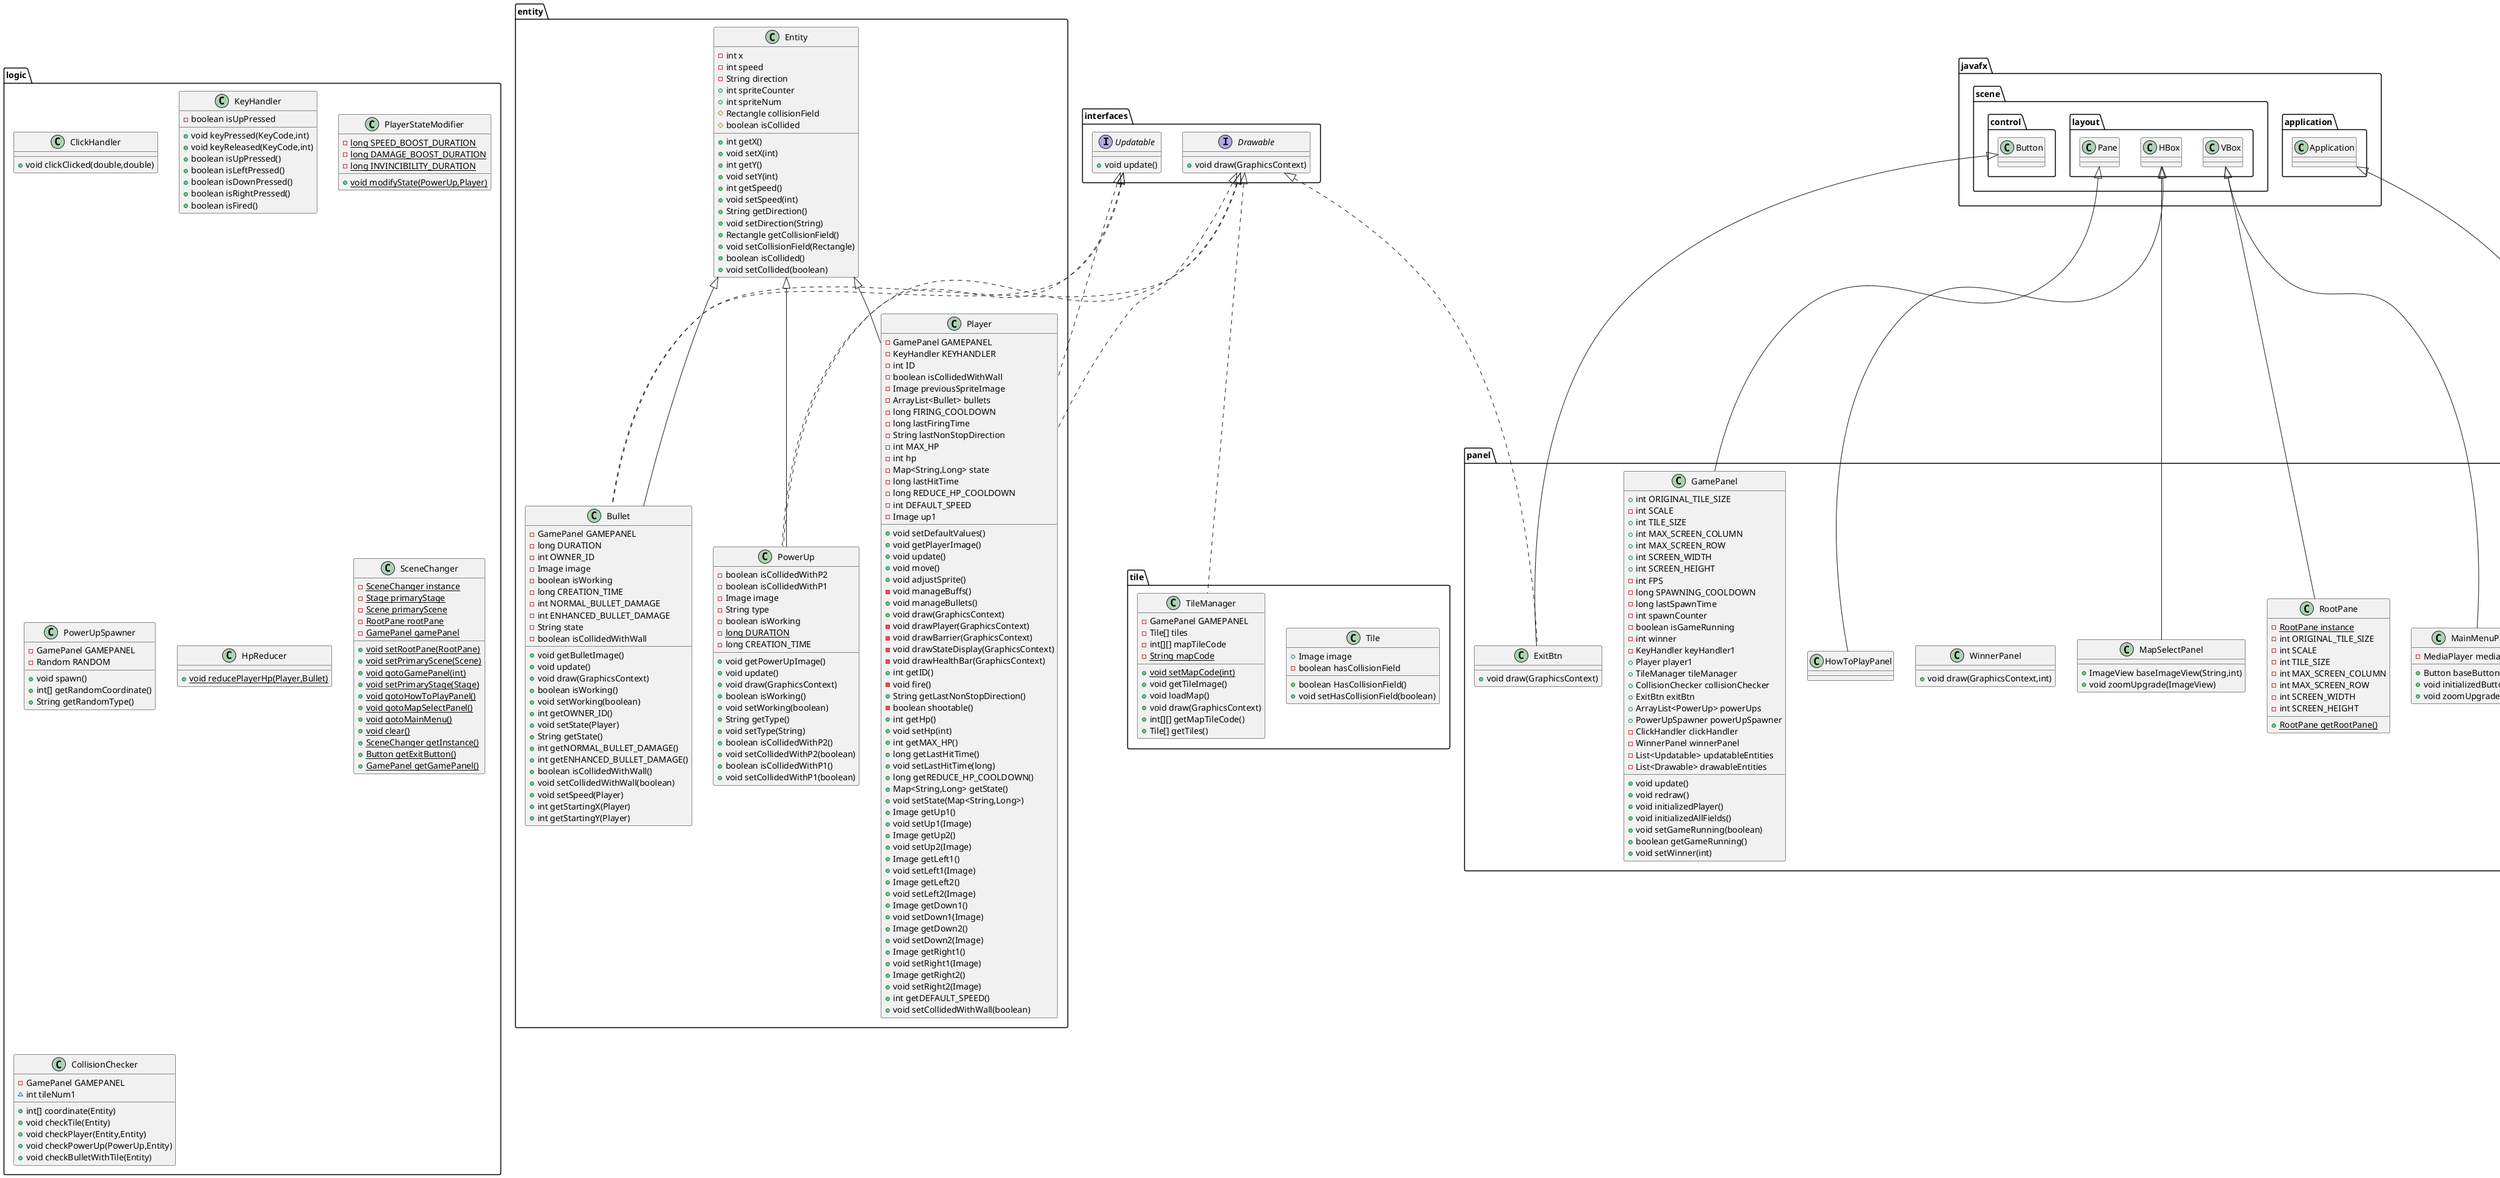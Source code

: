 @startuml
class logic.ClickHandler {
+ void clickClicked(double,double)
}

class panel.ExitBtn {
+ void draw(GraphicsContext)
}

class panel.RootPane {
- {static} RootPane instance
- int ORIGINAL_TILE_SIZE
- int SCALE
- int TILE_SIZE
- int MAX_SCREEN_COLUMN
- int MAX_SCREEN_ROW
- int SCREEN_WIDTH
- int SCREEN_HEIGHT
+ {static} RootPane getRootPane()
}


class entity.Entity {
- int x
- int speed
- String direction
+ int spriteCounter
+ int spriteNum
# Rectangle collisionField
# boolean isCollided
+ int getX()
+ void setX(int)
+ int getY()
+ void setY(int)
+ int getSpeed()
+ void setSpeed(int)
+ String getDirection()
+ void setDirection(String)
+ Rectangle getCollisionField()
+ void setCollisionField(Rectangle)
+ boolean isCollided()
+ void setCollided(boolean)
}


class panel.GamePanel {
+ int ORIGINAL_TILE_SIZE
- int SCALE
+ int TILE_SIZE
+ int MAX_SCREEN_COLUMN
+ int MAX_SCREEN_ROW
+ int SCREEN_WIDTH
+ int SCREEN_HEIGHT
- int FPS
- long SPAWNING_COOLDOWN
- long lastSpawnTime
- int spawnCounter
- boolean isGameRunning
- int winner
- KeyHandler keyHandler1
+ Player player1
+ TileManager tileManager
+ CollisionChecker collisionChecker
+ ExitBtn exitBtn
+ ArrayList<PowerUp> powerUps
+ PowerUpSpawner powerUpSpawner
- ClickHandler clickHandler
- WinnerPanel winnerPanel
- List<Updatable> updatableEntities
- List<Drawable> drawableEntities
+ void update()
+ void redraw()
+ void initializedPlayer()
+ void initializedAllFields()
+ void setGameRunning(boolean)
+ boolean getGameRunning()
+ void setWinner(int)
}


class logic.KeyHandler {
- boolean isUpPressed
+ void keyPressed(KeyCode,int)
+ void keyReleased(KeyCode,int)
+ boolean isUpPressed()
+ boolean isLeftPressed()
+ boolean isDownPressed()
+ boolean isRightPressed()
+ boolean isFired()
}


class logic.PlayerStateModifier {
- {static} long SPEED_BOOST_DURATION
- {static} long DAMAGE_BOOST_DURATION
- {static} long INVINCIBILITY_DURATION
+ {static} void modifyState(PowerUp,Player)
}


class panel.WinnerPanel {
+ void draw(GraphicsContext,int)
}

class panel.HowToPlayPanel {
}
class tile.Tile {
+ Image image
- boolean hasCollisionField
+ boolean HasCollisionField()
+ void setHasCollisionField(boolean)
}


class logic.PowerUpSpawner {
- GamePanel GAMEPANEL
- Random RANDOM
+ void spawn()
+ int[] getRandomCoordinate()
+ String getRandomType()
}


class logic.HpReducer {
+ {static} void reducePlayerHp(Player,Bullet)
}

class panel.MapSelectPanel {
+ ImageView baseImageView(String,int)
+ void zoomUpgrade(ImageView)
}

class logic.SceneChanger {
- {static} SceneChanger instance
- {static} Stage primaryStage
- {static} Scene primaryScene
- {static} RootPane rootPane
- {static} GamePanel gamePanel
+ {static} void setRootPane(RootPane)
+ {static} void setPrimaryScene(Scene)
+ {static} void gotoGamePanel(int)
+ {static} void setPrimaryStage(Stage)
+ {static} void gotoHowToPlayPanel()
+ {static} void gotoMapSelectPanel()
+ {static} void gotoMainMenu()
+ {static} void clear()
+ {static} SceneChanger getInstance()
+ {static} Button getExitButton()
+ {static} GamePanel getGamePanel()
}


interface interfaces.Updatable {
+ void update()
}

class entity.PowerUp {
- boolean isCollidedWithP2
- boolean isCollidedWithP1
- Image image
- String type
- boolean isWorking
- {static} long DURATION
- long CREATION_TIME
+ void getPowerUpImage()
+ void update()
+ void draw(GraphicsContext)
+ boolean isWorking()
+ void setWorking(boolean)
+ String getType()
+ void setType(String)
+ boolean isCollidedWithP2()
+ void setCollidedWithP2(boolean)
+ boolean isCollidedWithP1()
+ void setCollidedWithP1(boolean)
}


interface interfaces.Drawable {
+ void draw(GraphicsContext)
}

class entity.Player {
- GamePanel GAMEPANEL
- KeyHandler KEYHANDLER
- int ID
- boolean isCollidedWithWall
- Image previousSpriteImage
- ArrayList<Bullet> bullets
- long FIRING_COOLDOWN
- long lastFiringTime
- String lastNonStopDirection
- int MAX_HP
- int hp
- Map<String,Long> state
- long lastHitTime
- long REDUCE_HP_COOLDOWN
- int DEFAULT_SPEED
- Image up1
+ void setDefaultValues()
+ void getPlayerImage()
+ void update()
+ void move()
+ void adjustSprite()
- void manageBuffs()
+ void manageBullets()
+ void draw(GraphicsContext)
- void drawPlayer(GraphicsContext)
- void drawBarrier(GraphicsContext)
- void drawStateDisplay(GraphicsContext)
- void drawHealthBar(GraphicsContext)
+ int getID()
- void fire()
+ String getLastNonStopDirection()
- boolean shootable()
+ int getHp()
+ void setHp(int)
+ int getMAX_HP()
+ long getLastHitTime()
+ void setLastHitTime(long)
+ long getREDUCE_HP_COOLDOWN()
+ Map<String,Long> getState()
+ void setState(Map<String,Long>)
+ Image getUp1()
+ void setUp1(Image)
+ Image getUp2()
+ void setUp2(Image)
+ Image getLeft1()
+ void setLeft1(Image)
+ Image getLeft2()
+ void setLeft2(Image)
+ Image getDown1()
+ void setDown1(Image)
+ Image getDown2()
+ void setDown2(Image)
+ Image getRight1()
+ void setRight1(Image)
+ Image getRight2()
+ void setRight2(Image)
+ int getDEFAULT_SPEED()
+ void setCollidedWithWall(boolean)
}


class panel.MainMenuPanel {
- MediaPlayer mediaPlayer
+ Button baseButton(String)
+ void initializedButton()
+ void zoomUpgrade(Button)
}


class entity.Bullet {
- GamePanel GAMEPANEL
- long DURATION
- int OWNER_ID
- Image image
- boolean isWorking
- long CREATION_TIME
- int NORMAL_BULLET_DAMAGE
- int ENHANCED_BULLET_DAMAGE
- String state
- boolean isCollidedWithWall
+ void getBulletImage()
+ void update()
+ void draw(GraphicsContext)
+ boolean isWorking()
+ void setWorking(boolean)
+ int getOWNER_ID()
+ void setState(Player)
+ String getState()
+ int getNORMAL_BULLET_DAMAGE()
+ int getENHANCED_BULLET_DAMAGE()
+ boolean isCollidedWithWall()
+ void setCollidedWithWall(boolean)
+ void setSpeed(Player)
+ int getStartingX(Player)
+ int getStartingY(Player)
}


class application.Main {
+ void start(Stage)
+ {static} void main(String[])
}

class logic.CollisionChecker {
- GamePanel GAMEPANEL
~ int tileNum1
+ int[] coordinate(Entity)
+ void checkTile(Entity)
+ void checkPlayer(Entity,Entity)
+ void checkPowerUp(PowerUp,Entity)
+ void checkBulletWithTile(Entity)
}


class tile.TileManager {
- GamePanel GAMEPANEL
- Tile[] tiles
- int[][] mapTileCode
- {static} String mapCode
+ {static} void setMapCode(int)
+ void getTileImage()
+ void loadMap()
+ void draw(GraphicsContext)
+ int[][] getMapTileCode()
+ Tile[] getTiles()
}




interfaces.Drawable <|.. panel.ExitBtn
javafx.scene.control.Button <|-- panel.ExitBtn
javafx.scene.layout.VBox <|-- panel.RootPane
javafx.scene.layout.Pane <|-- panel.GamePanel
javafx.scene.layout.HBox <|-- panel.HowToPlayPanel
javafx.scene.layout.HBox <|-- panel.MapSelectPanel
interfaces.Updatable <|.. entity.PowerUp
interfaces.Drawable <|.. entity.PowerUp
entity.Entity <|-- entity.PowerUp
interfaces.Updatable <|.. entity.Player
interfaces.Drawable <|.. entity.Player
entity.Entity <|-- entity.Player
javafx.scene.layout.VBox <|-- panel.MainMenuPanel
interfaces.Drawable <|.. entity.Bullet
interfaces.Updatable <|.. entity.Bullet
entity.Entity <|-- entity.Bullet
javafx.application.Application <|-- application.Main
interfaces.Drawable <|.. tile.TileManager
@enduml